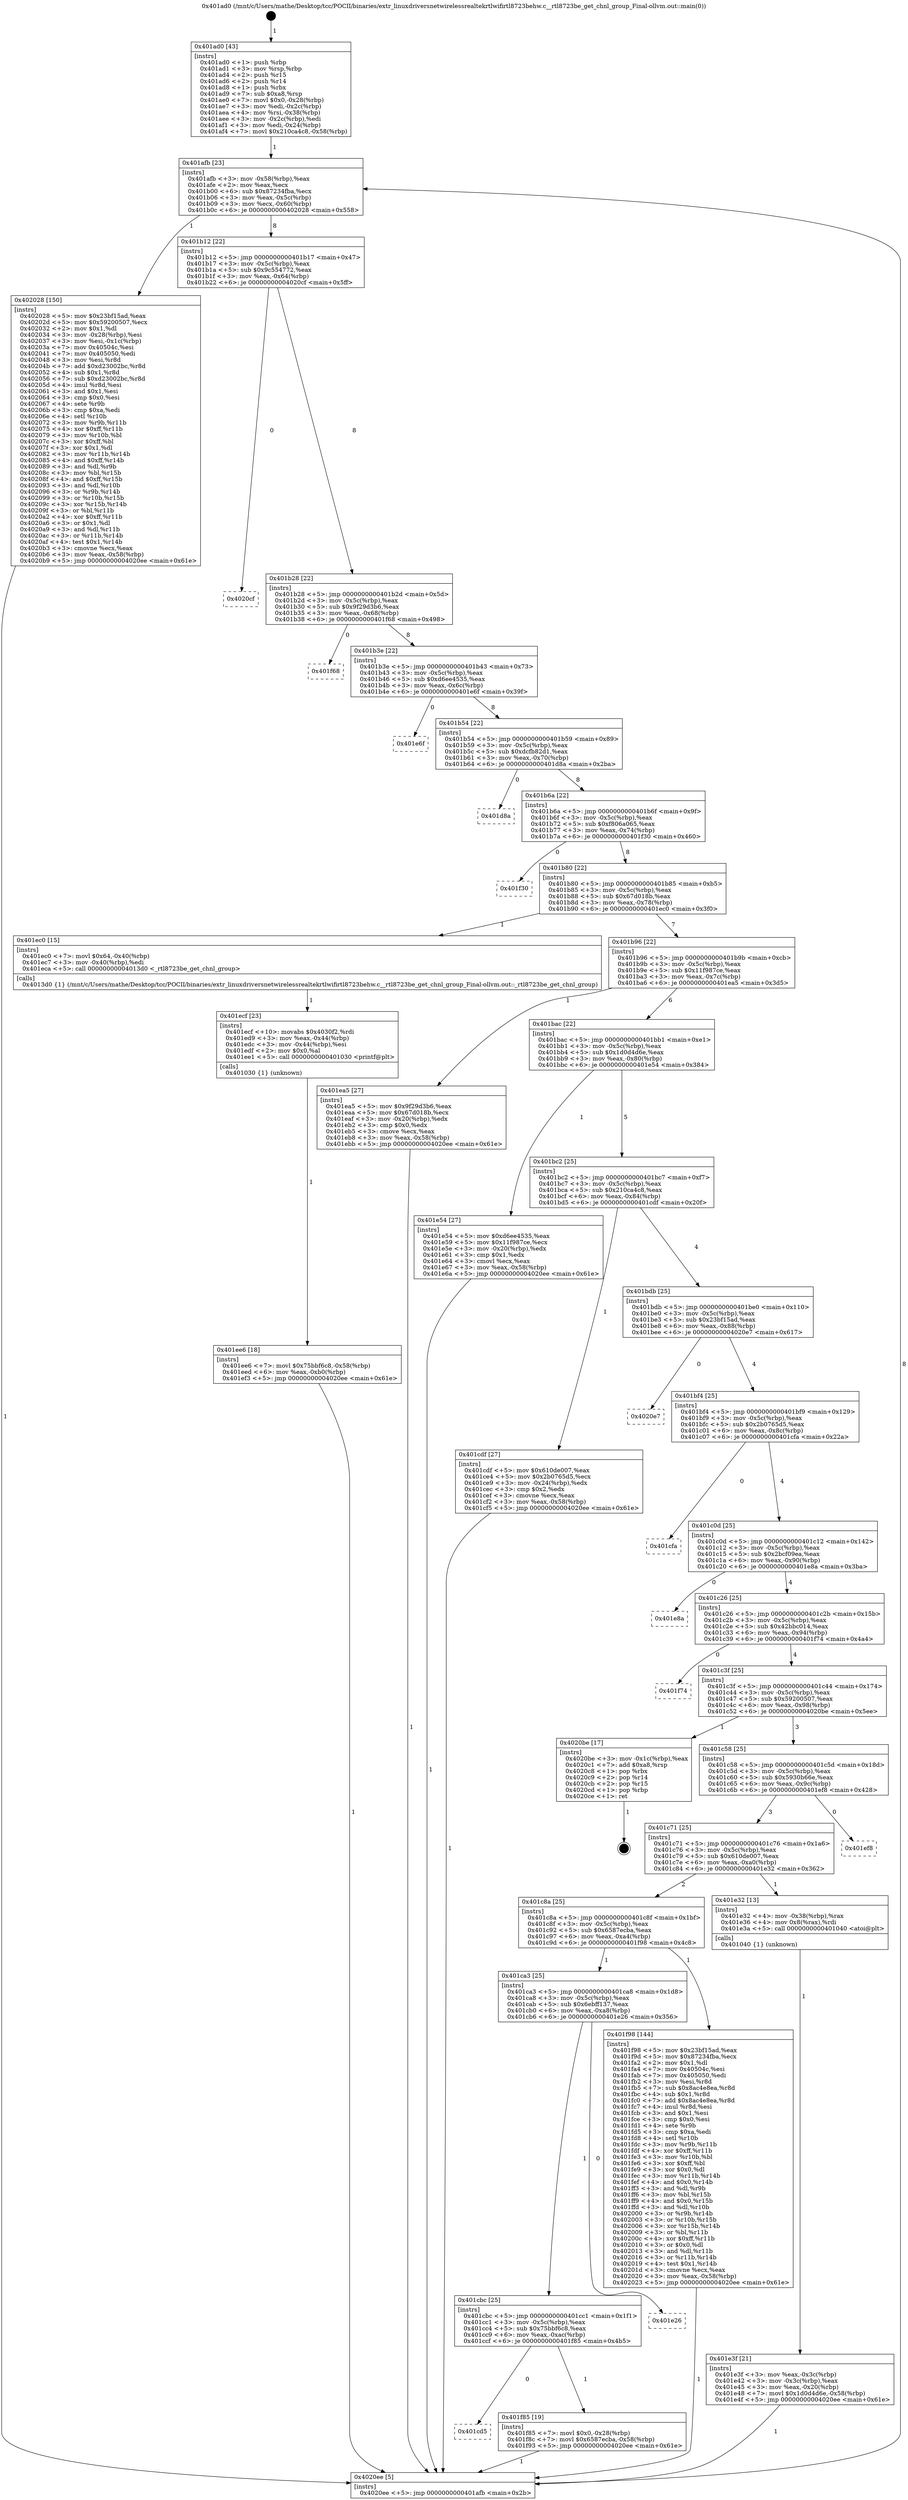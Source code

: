 digraph "0x401ad0" {
  label = "0x401ad0 (/mnt/c/Users/mathe/Desktop/tcc/POCII/binaries/extr_linuxdriversnetwirelessrealtekrtlwifirtl8723behw.c__rtl8723be_get_chnl_group_Final-ollvm.out::main(0))"
  labelloc = "t"
  node[shape=record]

  Entry [label="",width=0.3,height=0.3,shape=circle,fillcolor=black,style=filled]
  "0x401afb" [label="{
     0x401afb [23]\l
     | [instrs]\l
     &nbsp;&nbsp;0x401afb \<+3\>: mov -0x58(%rbp),%eax\l
     &nbsp;&nbsp;0x401afe \<+2\>: mov %eax,%ecx\l
     &nbsp;&nbsp;0x401b00 \<+6\>: sub $0x87234fba,%ecx\l
     &nbsp;&nbsp;0x401b06 \<+3\>: mov %eax,-0x5c(%rbp)\l
     &nbsp;&nbsp;0x401b09 \<+3\>: mov %ecx,-0x60(%rbp)\l
     &nbsp;&nbsp;0x401b0c \<+6\>: je 0000000000402028 \<main+0x558\>\l
  }"]
  "0x402028" [label="{
     0x402028 [150]\l
     | [instrs]\l
     &nbsp;&nbsp;0x402028 \<+5\>: mov $0x23bf15ad,%eax\l
     &nbsp;&nbsp;0x40202d \<+5\>: mov $0x59200507,%ecx\l
     &nbsp;&nbsp;0x402032 \<+2\>: mov $0x1,%dl\l
     &nbsp;&nbsp;0x402034 \<+3\>: mov -0x28(%rbp),%esi\l
     &nbsp;&nbsp;0x402037 \<+3\>: mov %esi,-0x1c(%rbp)\l
     &nbsp;&nbsp;0x40203a \<+7\>: mov 0x40504c,%esi\l
     &nbsp;&nbsp;0x402041 \<+7\>: mov 0x405050,%edi\l
     &nbsp;&nbsp;0x402048 \<+3\>: mov %esi,%r8d\l
     &nbsp;&nbsp;0x40204b \<+7\>: add $0xd23002bc,%r8d\l
     &nbsp;&nbsp;0x402052 \<+4\>: sub $0x1,%r8d\l
     &nbsp;&nbsp;0x402056 \<+7\>: sub $0xd23002bc,%r8d\l
     &nbsp;&nbsp;0x40205d \<+4\>: imul %r8d,%esi\l
     &nbsp;&nbsp;0x402061 \<+3\>: and $0x1,%esi\l
     &nbsp;&nbsp;0x402064 \<+3\>: cmp $0x0,%esi\l
     &nbsp;&nbsp;0x402067 \<+4\>: sete %r9b\l
     &nbsp;&nbsp;0x40206b \<+3\>: cmp $0xa,%edi\l
     &nbsp;&nbsp;0x40206e \<+4\>: setl %r10b\l
     &nbsp;&nbsp;0x402072 \<+3\>: mov %r9b,%r11b\l
     &nbsp;&nbsp;0x402075 \<+4\>: xor $0xff,%r11b\l
     &nbsp;&nbsp;0x402079 \<+3\>: mov %r10b,%bl\l
     &nbsp;&nbsp;0x40207c \<+3\>: xor $0xff,%bl\l
     &nbsp;&nbsp;0x40207f \<+3\>: xor $0x1,%dl\l
     &nbsp;&nbsp;0x402082 \<+3\>: mov %r11b,%r14b\l
     &nbsp;&nbsp;0x402085 \<+4\>: and $0xff,%r14b\l
     &nbsp;&nbsp;0x402089 \<+3\>: and %dl,%r9b\l
     &nbsp;&nbsp;0x40208c \<+3\>: mov %bl,%r15b\l
     &nbsp;&nbsp;0x40208f \<+4\>: and $0xff,%r15b\l
     &nbsp;&nbsp;0x402093 \<+3\>: and %dl,%r10b\l
     &nbsp;&nbsp;0x402096 \<+3\>: or %r9b,%r14b\l
     &nbsp;&nbsp;0x402099 \<+3\>: or %r10b,%r15b\l
     &nbsp;&nbsp;0x40209c \<+3\>: xor %r15b,%r14b\l
     &nbsp;&nbsp;0x40209f \<+3\>: or %bl,%r11b\l
     &nbsp;&nbsp;0x4020a2 \<+4\>: xor $0xff,%r11b\l
     &nbsp;&nbsp;0x4020a6 \<+3\>: or $0x1,%dl\l
     &nbsp;&nbsp;0x4020a9 \<+3\>: and %dl,%r11b\l
     &nbsp;&nbsp;0x4020ac \<+3\>: or %r11b,%r14b\l
     &nbsp;&nbsp;0x4020af \<+4\>: test $0x1,%r14b\l
     &nbsp;&nbsp;0x4020b3 \<+3\>: cmovne %ecx,%eax\l
     &nbsp;&nbsp;0x4020b6 \<+3\>: mov %eax,-0x58(%rbp)\l
     &nbsp;&nbsp;0x4020b9 \<+5\>: jmp 00000000004020ee \<main+0x61e\>\l
  }"]
  "0x401b12" [label="{
     0x401b12 [22]\l
     | [instrs]\l
     &nbsp;&nbsp;0x401b12 \<+5\>: jmp 0000000000401b17 \<main+0x47\>\l
     &nbsp;&nbsp;0x401b17 \<+3\>: mov -0x5c(%rbp),%eax\l
     &nbsp;&nbsp;0x401b1a \<+5\>: sub $0x9c554772,%eax\l
     &nbsp;&nbsp;0x401b1f \<+3\>: mov %eax,-0x64(%rbp)\l
     &nbsp;&nbsp;0x401b22 \<+6\>: je 00000000004020cf \<main+0x5ff\>\l
  }"]
  Exit [label="",width=0.3,height=0.3,shape=circle,fillcolor=black,style=filled,peripheries=2]
  "0x4020cf" [label="{
     0x4020cf\l
  }", style=dashed]
  "0x401b28" [label="{
     0x401b28 [22]\l
     | [instrs]\l
     &nbsp;&nbsp;0x401b28 \<+5\>: jmp 0000000000401b2d \<main+0x5d\>\l
     &nbsp;&nbsp;0x401b2d \<+3\>: mov -0x5c(%rbp),%eax\l
     &nbsp;&nbsp;0x401b30 \<+5\>: sub $0x9f29d3b6,%eax\l
     &nbsp;&nbsp;0x401b35 \<+3\>: mov %eax,-0x68(%rbp)\l
     &nbsp;&nbsp;0x401b38 \<+6\>: je 0000000000401f68 \<main+0x498\>\l
  }"]
  "0x401cd5" [label="{
     0x401cd5\l
  }", style=dashed]
  "0x401f68" [label="{
     0x401f68\l
  }", style=dashed]
  "0x401b3e" [label="{
     0x401b3e [22]\l
     | [instrs]\l
     &nbsp;&nbsp;0x401b3e \<+5\>: jmp 0000000000401b43 \<main+0x73\>\l
     &nbsp;&nbsp;0x401b43 \<+3\>: mov -0x5c(%rbp),%eax\l
     &nbsp;&nbsp;0x401b46 \<+5\>: sub $0xd6ee4535,%eax\l
     &nbsp;&nbsp;0x401b4b \<+3\>: mov %eax,-0x6c(%rbp)\l
     &nbsp;&nbsp;0x401b4e \<+6\>: je 0000000000401e6f \<main+0x39f\>\l
  }"]
  "0x401f85" [label="{
     0x401f85 [19]\l
     | [instrs]\l
     &nbsp;&nbsp;0x401f85 \<+7\>: movl $0x0,-0x28(%rbp)\l
     &nbsp;&nbsp;0x401f8c \<+7\>: movl $0x6587ecba,-0x58(%rbp)\l
     &nbsp;&nbsp;0x401f93 \<+5\>: jmp 00000000004020ee \<main+0x61e\>\l
  }"]
  "0x401e6f" [label="{
     0x401e6f\l
  }", style=dashed]
  "0x401b54" [label="{
     0x401b54 [22]\l
     | [instrs]\l
     &nbsp;&nbsp;0x401b54 \<+5\>: jmp 0000000000401b59 \<main+0x89\>\l
     &nbsp;&nbsp;0x401b59 \<+3\>: mov -0x5c(%rbp),%eax\l
     &nbsp;&nbsp;0x401b5c \<+5\>: sub $0xdcfb82d1,%eax\l
     &nbsp;&nbsp;0x401b61 \<+3\>: mov %eax,-0x70(%rbp)\l
     &nbsp;&nbsp;0x401b64 \<+6\>: je 0000000000401d8a \<main+0x2ba\>\l
  }"]
  "0x401cbc" [label="{
     0x401cbc [25]\l
     | [instrs]\l
     &nbsp;&nbsp;0x401cbc \<+5\>: jmp 0000000000401cc1 \<main+0x1f1\>\l
     &nbsp;&nbsp;0x401cc1 \<+3\>: mov -0x5c(%rbp),%eax\l
     &nbsp;&nbsp;0x401cc4 \<+5\>: sub $0x75bbf6c8,%eax\l
     &nbsp;&nbsp;0x401cc9 \<+6\>: mov %eax,-0xac(%rbp)\l
     &nbsp;&nbsp;0x401ccf \<+6\>: je 0000000000401f85 \<main+0x4b5\>\l
  }"]
  "0x401d8a" [label="{
     0x401d8a\l
  }", style=dashed]
  "0x401b6a" [label="{
     0x401b6a [22]\l
     | [instrs]\l
     &nbsp;&nbsp;0x401b6a \<+5\>: jmp 0000000000401b6f \<main+0x9f\>\l
     &nbsp;&nbsp;0x401b6f \<+3\>: mov -0x5c(%rbp),%eax\l
     &nbsp;&nbsp;0x401b72 \<+5\>: sub $0xf806a065,%eax\l
     &nbsp;&nbsp;0x401b77 \<+3\>: mov %eax,-0x74(%rbp)\l
     &nbsp;&nbsp;0x401b7a \<+6\>: je 0000000000401f30 \<main+0x460\>\l
  }"]
  "0x401e26" [label="{
     0x401e26\l
  }", style=dashed]
  "0x401f30" [label="{
     0x401f30\l
  }", style=dashed]
  "0x401b80" [label="{
     0x401b80 [22]\l
     | [instrs]\l
     &nbsp;&nbsp;0x401b80 \<+5\>: jmp 0000000000401b85 \<main+0xb5\>\l
     &nbsp;&nbsp;0x401b85 \<+3\>: mov -0x5c(%rbp),%eax\l
     &nbsp;&nbsp;0x401b88 \<+5\>: sub $0x67d018b,%eax\l
     &nbsp;&nbsp;0x401b8d \<+3\>: mov %eax,-0x78(%rbp)\l
     &nbsp;&nbsp;0x401b90 \<+6\>: je 0000000000401ec0 \<main+0x3f0\>\l
  }"]
  "0x401ca3" [label="{
     0x401ca3 [25]\l
     | [instrs]\l
     &nbsp;&nbsp;0x401ca3 \<+5\>: jmp 0000000000401ca8 \<main+0x1d8\>\l
     &nbsp;&nbsp;0x401ca8 \<+3\>: mov -0x5c(%rbp),%eax\l
     &nbsp;&nbsp;0x401cab \<+5\>: sub $0x6ebff137,%eax\l
     &nbsp;&nbsp;0x401cb0 \<+6\>: mov %eax,-0xa8(%rbp)\l
     &nbsp;&nbsp;0x401cb6 \<+6\>: je 0000000000401e26 \<main+0x356\>\l
  }"]
  "0x401ec0" [label="{
     0x401ec0 [15]\l
     | [instrs]\l
     &nbsp;&nbsp;0x401ec0 \<+7\>: movl $0x64,-0x40(%rbp)\l
     &nbsp;&nbsp;0x401ec7 \<+3\>: mov -0x40(%rbp),%edi\l
     &nbsp;&nbsp;0x401eca \<+5\>: call 00000000004013d0 \<_rtl8723be_get_chnl_group\>\l
     | [calls]\l
     &nbsp;&nbsp;0x4013d0 \{1\} (/mnt/c/Users/mathe/Desktop/tcc/POCII/binaries/extr_linuxdriversnetwirelessrealtekrtlwifirtl8723behw.c__rtl8723be_get_chnl_group_Final-ollvm.out::_rtl8723be_get_chnl_group)\l
  }"]
  "0x401b96" [label="{
     0x401b96 [22]\l
     | [instrs]\l
     &nbsp;&nbsp;0x401b96 \<+5\>: jmp 0000000000401b9b \<main+0xcb\>\l
     &nbsp;&nbsp;0x401b9b \<+3\>: mov -0x5c(%rbp),%eax\l
     &nbsp;&nbsp;0x401b9e \<+5\>: sub $0x11f987ce,%eax\l
     &nbsp;&nbsp;0x401ba3 \<+3\>: mov %eax,-0x7c(%rbp)\l
     &nbsp;&nbsp;0x401ba6 \<+6\>: je 0000000000401ea5 \<main+0x3d5\>\l
  }"]
  "0x401f98" [label="{
     0x401f98 [144]\l
     | [instrs]\l
     &nbsp;&nbsp;0x401f98 \<+5\>: mov $0x23bf15ad,%eax\l
     &nbsp;&nbsp;0x401f9d \<+5\>: mov $0x87234fba,%ecx\l
     &nbsp;&nbsp;0x401fa2 \<+2\>: mov $0x1,%dl\l
     &nbsp;&nbsp;0x401fa4 \<+7\>: mov 0x40504c,%esi\l
     &nbsp;&nbsp;0x401fab \<+7\>: mov 0x405050,%edi\l
     &nbsp;&nbsp;0x401fb2 \<+3\>: mov %esi,%r8d\l
     &nbsp;&nbsp;0x401fb5 \<+7\>: sub $0x8ac4e8ea,%r8d\l
     &nbsp;&nbsp;0x401fbc \<+4\>: sub $0x1,%r8d\l
     &nbsp;&nbsp;0x401fc0 \<+7\>: add $0x8ac4e8ea,%r8d\l
     &nbsp;&nbsp;0x401fc7 \<+4\>: imul %r8d,%esi\l
     &nbsp;&nbsp;0x401fcb \<+3\>: and $0x1,%esi\l
     &nbsp;&nbsp;0x401fce \<+3\>: cmp $0x0,%esi\l
     &nbsp;&nbsp;0x401fd1 \<+4\>: sete %r9b\l
     &nbsp;&nbsp;0x401fd5 \<+3\>: cmp $0xa,%edi\l
     &nbsp;&nbsp;0x401fd8 \<+4\>: setl %r10b\l
     &nbsp;&nbsp;0x401fdc \<+3\>: mov %r9b,%r11b\l
     &nbsp;&nbsp;0x401fdf \<+4\>: xor $0xff,%r11b\l
     &nbsp;&nbsp;0x401fe3 \<+3\>: mov %r10b,%bl\l
     &nbsp;&nbsp;0x401fe6 \<+3\>: xor $0xff,%bl\l
     &nbsp;&nbsp;0x401fe9 \<+3\>: xor $0x0,%dl\l
     &nbsp;&nbsp;0x401fec \<+3\>: mov %r11b,%r14b\l
     &nbsp;&nbsp;0x401fef \<+4\>: and $0x0,%r14b\l
     &nbsp;&nbsp;0x401ff3 \<+3\>: and %dl,%r9b\l
     &nbsp;&nbsp;0x401ff6 \<+3\>: mov %bl,%r15b\l
     &nbsp;&nbsp;0x401ff9 \<+4\>: and $0x0,%r15b\l
     &nbsp;&nbsp;0x401ffd \<+3\>: and %dl,%r10b\l
     &nbsp;&nbsp;0x402000 \<+3\>: or %r9b,%r14b\l
     &nbsp;&nbsp;0x402003 \<+3\>: or %r10b,%r15b\l
     &nbsp;&nbsp;0x402006 \<+3\>: xor %r15b,%r14b\l
     &nbsp;&nbsp;0x402009 \<+3\>: or %bl,%r11b\l
     &nbsp;&nbsp;0x40200c \<+4\>: xor $0xff,%r11b\l
     &nbsp;&nbsp;0x402010 \<+3\>: or $0x0,%dl\l
     &nbsp;&nbsp;0x402013 \<+3\>: and %dl,%r11b\l
     &nbsp;&nbsp;0x402016 \<+3\>: or %r11b,%r14b\l
     &nbsp;&nbsp;0x402019 \<+4\>: test $0x1,%r14b\l
     &nbsp;&nbsp;0x40201d \<+3\>: cmovne %ecx,%eax\l
     &nbsp;&nbsp;0x402020 \<+3\>: mov %eax,-0x58(%rbp)\l
     &nbsp;&nbsp;0x402023 \<+5\>: jmp 00000000004020ee \<main+0x61e\>\l
  }"]
  "0x401ea5" [label="{
     0x401ea5 [27]\l
     | [instrs]\l
     &nbsp;&nbsp;0x401ea5 \<+5\>: mov $0x9f29d3b6,%eax\l
     &nbsp;&nbsp;0x401eaa \<+5\>: mov $0x67d018b,%ecx\l
     &nbsp;&nbsp;0x401eaf \<+3\>: mov -0x20(%rbp),%edx\l
     &nbsp;&nbsp;0x401eb2 \<+3\>: cmp $0x0,%edx\l
     &nbsp;&nbsp;0x401eb5 \<+3\>: cmove %ecx,%eax\l
     &nbsp;&nbsp;0x401eb8 \<+3\>: mov %eax,-0x58(%rbp)\l
     &nbsp;&nbsp;0x401ebb \<+5\>: jmp 00000000004020ee \<main+0x61e\>\l
  }"]
  "0x401bac" [label="{
     0x401bac [22]\l
     | [instrs]\l
     &nbsp;&nbsp;0x401bac \<+5\>: jmp 0000000000401bb1 \<main+0xe1\>\l
     &nbsp;&nbsp;0x401bb1 \<+3\>: mov -0x5c(%rbp),%eax\l
     &nbsp;&nbsp;0x401bb4 \<+5\>: sub $0x1d0d4d6e,%eax\l
     &nbsp;&nbsp;0x401bb9 \<+3\>: mov %eax,-0x80(%rbp)\l
     &nbsp;&nbsp;0x401bbc \<+6\>: je 0000000000401e54 \<main+0x384\>\l
  }"]
  "0x401ee6" [label="{
     0x401ee6 [18]\l
     | [instrs]\l
     &nbsp;&nbsp;0x401ee6 \<+7\>: movl $0x75bbf6c8,-0x58(%rbp)\l
     &nbsp;&nbsp;0x401eed \<+6\>: mov %eax,-0xb0(%rbp)\l
     &nbsp;&nbsp;0x401ef3 \<+5\>: jmp 00000000004020ee \<main+0x61e\>\l
  }"]
  "0x401e54" [label="{
     0x401e54 [27]\l
     | [instrs]\l
     &nbsp;&nbsp;0x401e54 \<+5\>: mov $0xd6ee4535,%eax\l
     &nbsp;&nbsp;0x401e59 \<+5\>: mov $0x11f987ce,%ecx\l
     &nbsp;&nbsp;0x401e5e \<+3\>: mov -0x20(%rbp),%edx\l
     &nbsp;&nbsp;0x401e61 \<+3\>: cmp $0x1,%edx\l
     &nbsp;&nbsp;0x401e64 \<+3\>: cmovl %ecx,%eax\l
     &nbsp;&nbsp;0x401e67 \<+3\>: mov %eax,-0x58(%rbp)\l
     &nbsp;&nbsp;0x401e6a \<+5\>: jmp 00000000004020ee \<main+0x61e\>\l
  }"]
  "0x401bc2" [label="{
     0x401bc2 [25]\l
     | [instrs]\l
     &nbsp;&nbsp;0x401bc2 \<+5\>: jmp 0000000000401bc7 \<main+0xf7\>\l
     &nbsp;&nbsp;0x401bc7 \<+3\>: mov -0x5c(%rbp),%eax\l
     &nbsp;&nbsp;0x401bca \<+5\>: sub $0x210ca4c8,%eax\l
     &nbsp;&nbsp;0x401bcf \<+6\>: mov %eax,-0x84(%rbp)\l
     &nbsp;&nbsp;0x401bd5 \<+6\>: je 0000000000401cdf \<main+0x20f\>\l
  }"]
  "0x401ecf" [label="{
     0x401ecf [23]\l
     | [instrs]\l
     &nbsp;&nbsp;0x401ecf \<+10\>: movabs $0x4030f2,%rdi\l
     &nbsp;&nbsp;0x401ed9 \<+3\>: mov %eax,-0x44(%rbp)\l
     &nbsp;&nbsp;0x401edc \<+3\>: mov -0x44(%rbp),%esi\l
     &nbsp;&nbsp;0x401edf \<+2\>: mov $0x0,%al\l
     &nbsp;&nbsp;0x401ee1 \<+5\>: call 0000000000401030 \<printf@plt\>\l
     | [calls]\l
     &nbsp;&nbsp;0x401030 \{1\} (unknown)\l
  }"]
  "0x401cdf" [label="{
     0x401cdf [27]\l
     | [instrs]\l
     &nbsp;&nbsp;0x401cdf \<+5\>: mov $0x610de007,%eax\l
     &nbsp;&nbsp;0x401ce4 \<+5\>: mov $0x2b0765d5,%ecx\l
     &nbsp;&nbsp;0x401ce9 \<+3\>: mov -0x24(%rbp),%edx\l
     &nbsp;&nbsp;0x401cec \<+3\>: cmp $0x2,%edx\l
     &nbsp;&nbsp;0x401cef \<+3\>: cmovne %ecx,%eax\l
     &nbsp;&nbsp;0x401cf2 \<+3\>: mov %eax,-0x58(%rbp)\l
     &nbsp;&nbsp;0x401cf5 \<+5\>: jmp 00000000004020ee \<main+0x61e\>\l
  }"]
  "0x401bdb" [label="{
     0x401bdb [25]\l
     | [instrs]\l
     &nbsp;&nbsp;0x401bdb \<+5\>: jmp 0000000000401be0 \<main+0x110\>\l
     &nbsp;&nbsp;0x401be0 \<+3\>: mov -0x5c(%rbp),%eax\l
     &nbsp;&nbsp;0x401be3 \<+5\>: sub $0x23bf15ad,%eax\l
     &nbsp;&nbsp;0x401be8 \<+6\>: mov %eax,-0x88(%rbp)\l
     &nbsp;&nbsp;0x401bee \<+6\>: je 00000000004020e7 \<main+0x617\>\l
  }"]
  "0x4020ee" [label="{
     0x4020ee [5]\l
     | [instrs]\l
     &nbsp;&nbsp;0x4020ee \<+5\>: jmp 0000000000401afb \<main+0x2b\>\l
  }"]
  "0x401ad0" [label="{
     0x401ad0 [43]\l
     | [instrs]\l
     &nbsp;&nbsp;0x401ad0 \<+1\>: push %rbp\l
     &nbsp;&nbsp;0x401ad1 \<+3\>: mov %rsp,%rbp\l
     &nbsp;&nbsp;0x401ad4 \<+2\>: push %r15\l
     &nbsp;&nbsp;0x401ad6 \<+2\>: push %r14\l
     &nbsp;&nbsp;0x401ad8 \<+1\>: push %rbx\l
     &nbsp;&nbsp;0x401ad9 \<+7\>: sub $0xa8,%rsp\l
     &nbsp;&nbsp;0x401ae0 \<+7\>: movl $0x0,-0x28(%rbp)\l
     &nbsp;&nbsp;0x401ae7 \<+3\>: mov %edi,-0x2c(%rbp)\l
     &nbsp;&nbsp;0x401aea \<+4\>: mov %rsi,-0x38(%rbp)\l
     &nbsp;&nbsp;0x401aee \<+3\>: mov -0x2c(%rbp),%edi\l
     &nbsp;&nbsp;0x401af1 \<+3\>: mov %edi,-0x24(%rbp)\l
     &nbsp;&nbsp;0x401af4 \<+7\>: movl $0x210ca4c8,-0x58(%rbp)\l
  }"]
  "0x401e3f" [label="{
     0x401e3f [21]\l
     | [instrs]\l
     &nbsp;&nbsp;0x401e3f \<+3\>: mov %eax,-0x3c(%rbp)\l
     &nbsp;&nbsp;0x401e42 \<+3\>: mov -0x3c(%rbp),%eax\l
     &nbsp;&nbsp;0x401e45 \<+3\>: mov %eax,-0x20(%rbp)\l
     &nbsp;&nbsp;0x401e48 \<+7\>: movl $0x1d0d4d6e,-0x58(%rbp)\l
     &nbsp;&nbsp;0x401e4f \<+5\>: jmp 00000000004020ee \<main+0x61e\>\l
  }"]
  "0x4020e7" [label="{
     0x4020e7\l
  }", style=dashed]
  "0x401bf4" [label="{
     0x401bf4 [25]\l
     | [instrs]\l
     &nbsp;&nbsp;0x401bf4 \<+5\>: jmp 0000000000401bf9 \<main+0x129\>\l
     &nbsp;&nbsp;0x401bf9 \<+3\>: mov -0x5c(%rbp),%eax\l
     &nbsp;&nbsp;0x401bfc \<+5\>: sub $0x2b0765d5,%eax\l
     &nbsp;&nbsp;0x401c01 \<+6\>: mov %eax,-0x8c(%rbp)\l
     &nbsp;&nbsp;0x401c07 \<+6\>: je 0000000000401cfa \<main+0x22a\>\l
  }"]
  "0x401c8a" [label="{
     0x401c8a [25]\l
     | [instrs]\l
     &nbsp;&nbsp;0x401c8a \<+5\>: jmp 0000000000401c8f \<main+0x1bf\>\l
     &nbsp;&nbsp;0x401c8f \<+3\>: mov -0x5c(%rbp),%eax\l
     &nbsp;&nbsp;0x401c92 \<+5\>: sub $0x6587ecba,%eax\l
     &nbsp;&nbsp;0x401c97 \<+6\>: mov %eax,-0xa4(%rbp)\l
     &nbsp;&nbsp;0x401c9d \<+6\>: je 0000000000401f98 \<main+0x4c8\>\l
  }"]
  "0x401cfa" [label="{
     0x401cfa\l
  }", style=dashed]
  "0x401c0d" [label="{
     0x401c0d [25]\l
     | [instrs]\l
     &nbsp;&nbsp;0x401c0d \<+5\>: jmp 0000000000401c12 \<main+0x142\>\l
     &nbsp;&nbsp;0x401c12 \<+3\>: mov -0x5c(%rbp),%eax\l
     &nbsp;&nbsp;0x401c15 \<+5\>: sub $0x2bcf09ea,%eax\l
     &nbsp;&nbsp;0x401c1a \<+6\>: mov %eax,-0x90(%rbp)\l
     &nbsp;&nbsp;0x401c20 \<+6\>: je 0000000000401e8a \<main+0x3ba\>\l
  }"]
  "0x401e32" [label="{
     0x401e32 [13]\l
     | [instrs]\l
     &nbsp;&nbsp;0x401e32 \<+4\>: mov -0x38(%rbp),%rax\l
     &nbsp;&nbsp;0x401e36 \<+4\>: mov 0x8(%rax),%rdi\l
     &nbsp;&nbsp;0x401e3a \<+5\>: call 0000000000401040 \<atoi@plt\>\l
     | [calls]\l
     &nbsp;&nbsp;0x401040 \{1\} (unknown)\l
  }"]
  "0x401e8a" [label="{
     0x401e8a\l
  }", style=dashed]
  "0x401c26" [label="{
     0x401c26 [25]\l
     | [instrs]\l
     &nbsp;&nbsp;0x401c26 \<+5\>: jmp 0000000000401c2b \<main+0x15b\>\l
     &nbsp;&nbsp;0x401c2b \<+3\>: mov -0x5c(%rbp),%eax\l
     &nbsp;&nbsp;0x401c2e \<+5\>: sub $0x42bbc014,%eax\l
     &nbsp;&nbsp;0x401c33 \<+6\>: mov %eax,-0x94(%rbp)\l
     &nbsp;&nbsp;0x401c39 \<+6\>: je 0000000000401f74 \<main+0x4a4\>\l
  }"]
  "0x401c71" [label="{
     0x401c71 [25]\l
     | [instrs]\l
     &nbsp;&nbsp;0x401c71 \<+5\>: jmp 0000000000401c76 \<main+0x1a6\>\l
     &nbsp;&nbsp;0x401c76 \<+3\>: mov -0x5c(%rbp),%eax\l
     &nbsp;&nbsp;0x401c79 \<+5\>: sub $0x610de007,%eax\l
     &nbsp;&nbsp;0x401c7e \<+6\>: mov %eax,-0xa0(%rbp)\l
     &nbsp;&nbsp;0x401c84 \<+6\>: je 0000000000401e32 \<main+0x362\>\l
  }"]
  "0x401f74" [label="{
     0x401f74\l
  }", style=dashed]
  "0x401c3f" [label="{
     0x401c3f [25]\l
     | [instrs]\l
     &nbsp;&nbsp;0x401c3f \<+5\>: jmp 0000000000401c44 \<main+0x174\>\l
     &nbsp;&nbsp;0x401c44 \<+3\>: mov -0x5c(%rbp),%eax\l
     &nbsp;&nbsp;0x401c47 \<+5\>: sub $0x59200507,%eax\l
     &nbsp;&nbsp;0x401c4c \<+6\>: mov %eax,-0x98(%rbp)\l
     &nbsp;&nbsp;0x401c52 \<+6\>: je 00000000004020be \<main+0x5ee\>\l
  }"]
  "0x401ef8" [label="{
     0x401ef8\l
  }", style=dashed]
  "0x4020be" [label="{
     0x4020be [17]\l
     | [instrs]\l
     &nbsp;&nbsp;0x4020be \<+3\>: mov -0x1c(%rbp),%eax\l
     &nbsp;&nbsp;0x4020c1 \<+7\>: add $0xa8,%rsp\l
     &nbsp;&nbsp;0x4020c8 \<+1\>: pop %rbx\l
     &nbsp;&nbsp;0x4020c9 \<+2\>: pop %r14\l
     &nbsp;&nbsp;0x4020cb \<+2\>: pop %r15\l
     &nbsp;&nbsp;0x4020cd \<+1\>: pop %rbp\l
     &nbsp;&nbsp;0x4020ce \<+1\>: ret\l
  }"]
  "0x401c58" [label="{
     0x401c58 [25]\l
     | [instrs]\l
     &nbsp;&nbsp;0x401c58 \<+5\>: jmp 0000000000401c5d \<main+0x18d\>\l
     &nbsp;&nbsp;0x401c5d \<+3\>: mov -0x5c(%rbp),%eax\l
     &nbsp;&nbsp;0x401c60 \<+5\>: sub $0x5930b66e,%eax\l
     &nbsp;&nbsp;0x401c65 \<+6\>: mov %eax,-0x9c(%rbp)\l
     &nbsp;&nbsp;0x401c6b \<+6\>: je 0000000000401ef8 \<main+0x428\>\l
  }"]
  Entry -> "0x401ad0" [label=" 1"]
  "0x401afb" -> "0x402028" [label=" 1"]
  "0x401afb" -> "0x401b12" [label=" 8"]
  "0x4020be" -> Exit [label=" 1"]
  "0x401b12" -> "0x4020cf" [label=" 0"]
  "0x401b12" -> "0x401b28" [label=" 8"]
  "0x402028" -> "0x4020ee" [label=" 1"]
  "0x401b28" -> "0x401f68" [label=" 0"]
  "0x401b28" -> "0x401b3e" [label=" 8"]
  "0x401f98" -> "0x4020ee" [label=" 1"]
  "0x401b3e" -> "0x401e6f" [label=" 0"]
  "0x401b3e" -> "0x401b54" [label=" 8"]
  "0x401f85" -> "0x4020ee" [label=" 1"]
  "0x401b54" -> "0x401d8a" [label=" 0"]
  "0x401b54" -> "0x401b6a" [label=" 8"]
  "0x401cbc" -> "0x401f85" [label=" 1"]
  "0x401b6a" -> "0x401f30" [label=" 0"]
  "0x401b6a" -> "0x401b80" [label=" 8"]
  "0x401cbc" -> "0x401cd5" [label=" 0"]
  "0x401b80" -> "0x401ec0" [label=" 1"]
  "0x401b80" -> "0x401b96" [label=" 7"]
  "0x401ca3" -> "0x401e26" [label=" 0"]
  "0x401b96" -> "0x401ea5" [label=" 1"]
  "0x401b96" -> "0x401bac" [label=" 6"]
  "0x401ca3" -> "0x401cbc" [label=" 1"]
  "0x401bac" -> "0x401e54" [label=" 1"]
  "0x401bac" -> "0x401bc2" [label=" 5"]
  "0x401c8a" -> "0x401f98" [label=" 1"]
  "0x401bc2" -> "0x401cdf" [label=" 1"]
  "0x401bc2" -> "0x401bdb" [label=" 4"]
  "0x401cdf" -> "0x4020ee" [label=" 1"]
  "0x401ad0" -> "0x401afb" [label=" 1"]
  "0x4020ee" -> "0x401afb" [label=" 8"]
  "0x401c8a" -> "0x401ca3" [label=" 1"]
  "0x401bdb" -> "0x4020e7" [label=" 0"]
  "0x401bdb" -> "0x401bf4" [label=" 4"]
  "0x401ee6" -> "0x4020ee" [label=" 1"]
  "0x401bf4" -> "0x401cfa" [label=" 0"]
  "0x401bf4" -> "0x401c0d" [label=" 4"]
  "0x401ecf" -> "0x401ee6" [label=" 1"]
  "0x401c0d" -> "0x401e8a" [label=" 0"]
  "0x401c0d" -> "0x401c26" [label=" 4"]
  "0x401ec0" -> "0x401ecf" [label=" 1"]
  "0x401c26" -> "0x401f74" [label=" 0"]
  "0x401c26" -> "0x401c3f" [label=" 4"]
  "0x401e54" -> "0x4020ee" [label=" 1"]
  "0x401c3f" -> "0x4020be" [label=" 1"]
  "0x401c3f" -> "0x401c58" [label=" 3"]
  "0x401e3f" -> "0x4020ee" [label=" 1"]
  "0x401c58" -> "0x401ef8" [label=" 0"]
  "0x401c58" -> "0x401c71" [label=" 3"]
  "0x401ea5" -> "0x4020ee" [label=" 1"]
  "0x401c71" -> "0x401e32" [label=" 1"]
  "0x401c71" -> "0x401c8a" [label=" 2"]
  "0x401e32" -> "0x401e3f" [label=" 1"]
}
